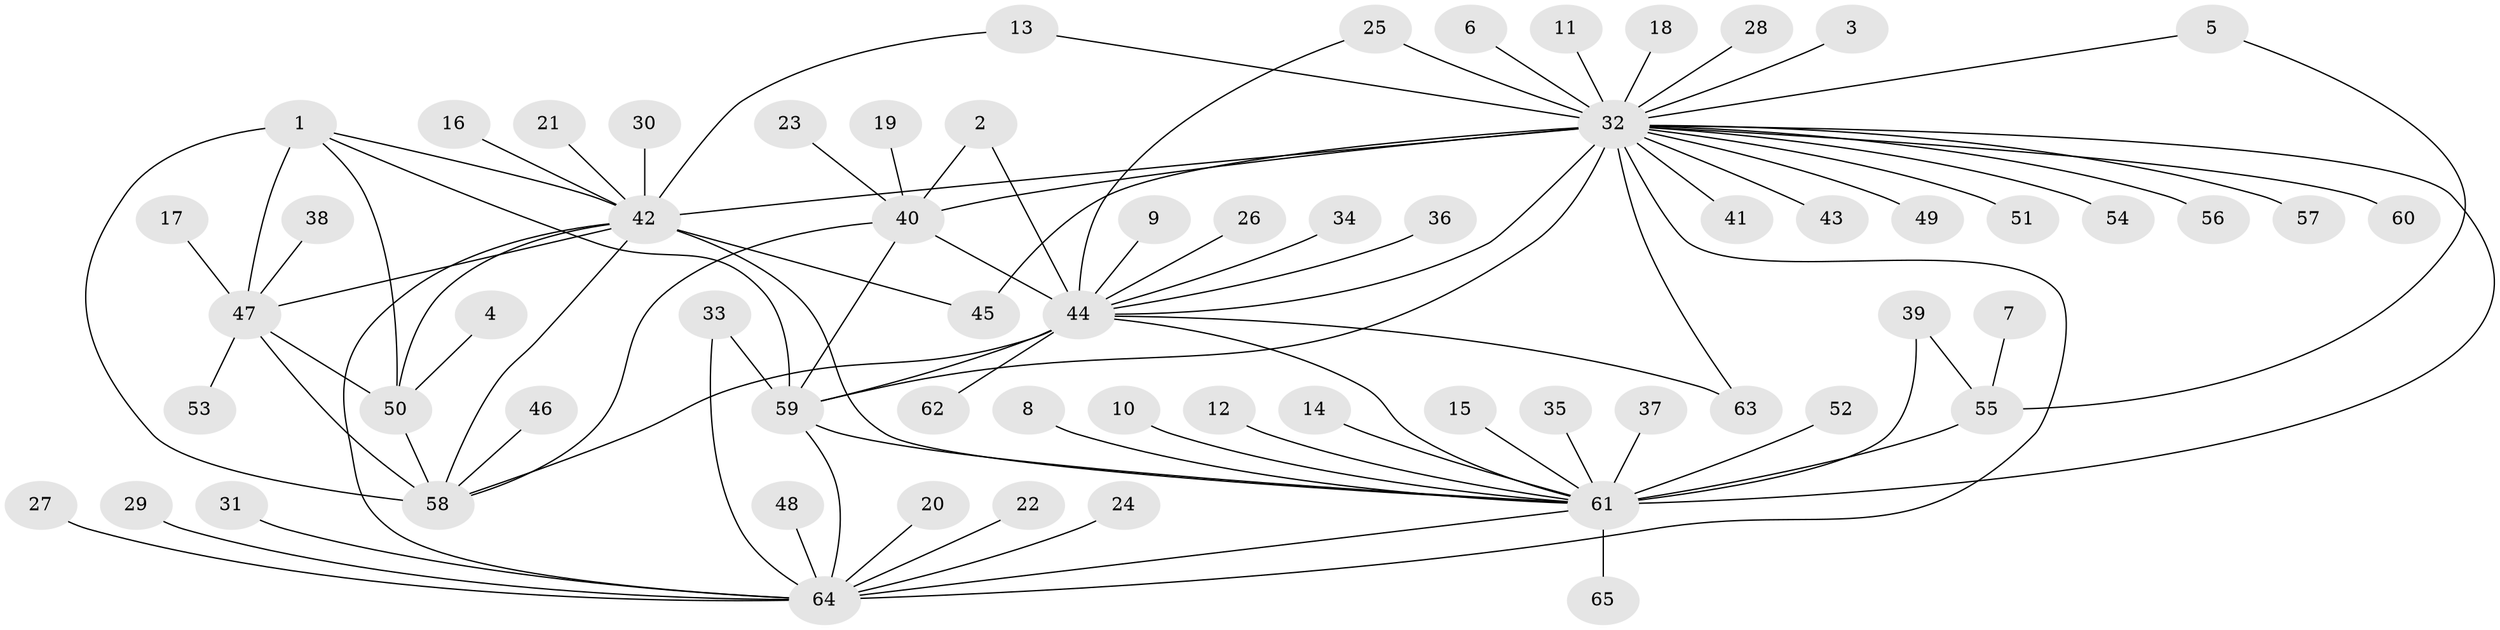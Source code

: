 // original degree distribution, {12: 0.015503875968992248, 10: 0.046511627906976744, 7: 0.023255813953488372, 11: 0.015503875968992248, 6: 0.046511627906976744, 8: 0.03875968992248062, 15: 0.007751937984496124, 9: 0.015503875968992248, 5: 0.023255813953488372, 16: 0.007751937984496124, 1: 0.5891472868217055, 2: 0.13178294573643412, 3: 0.023255813953488372, 4: 0.015503875968992248}
// Generated by graph-tools (version 1.1) at 2025/50/03/09/25 03:50:38]
// undirected, 65 vertices, 90 edges
graph export_dot {
graph [start="1"]
  node [color=gray90,style=filled];
  1;
  2;
  3;
  4;
  5;
  6;
  7;
  8;
  9;
  10;
  11;
  12;
  13;
  14;
  15;
  16;
  17;
  18;
  19;
  20;
  21;
  22;
  23;
  24;
  25;
  26;
  27;
  28;
  29;
  30;
  31;
  32;
  33;
  34;
  35;
  36;
  37;
  38;
  39;
  40;
  41;
  42;
  43;
  44;
  45;
  46;
  47;
  48;
  49;
  50;
  51;
  52;
  53;
  54;
  55;
  56;
  57;
  58;
  59;
  60;
  61;
  62;
  63;
  64;
  65;
  1 -- 42 [weight=1.0];
  1 -- 47 [weight=2.0];
  1 -- 50 [weight=1.0];
  1 -- 58 [weight=1.0];
  1 -- 59 [weight=1.0];
  2 -- 40 [weight=1.0];
  2 -- 44 [weight=4.0];
  3 -- 32 [weight=1.0];
  4 -- 50 [weight=1.0];
  5 -- 32 [weight=1.0];
  5 -- 55 [weight=1.0];
  6 -- 32 [weight=1.0];
  7 -- 55 [weight=1.0];
  8 -- 61 [weight=1.0];
  9 -- 44 [weight=1.0];
  10 -- 61 [weight=1.0];
  11 -- 32 [weight=1.0];
  12 -- 61 [weight=1.0];
  13 -- 32 [weight=1.0];
  13 -- 42 [weight=1.0];
  14 -- 61 [weight=1.0];
  15 -- 61 [weight=1.0];
  16 -- 42 [weight=1.0];
  17 -- 47 [weight=1.0];
  18 -- 32 [weight=1.0];
  19 -- 40 [weight=1.0];
  20 -- 64 [weight=1.0];
  21 -- 42 [weight=1.0];
  22 -- 64 [weight=1.0];
  23 -- 40 [weight=1.0];
  24 -- 64 [weight=1.0];
  25 -- 32 [weight=2.0];
  25 -- 44 [weight=1.0];
  26 -- 44 [weight=1.0];
  27 -- 64 [weight=1.0];
  28 -- 32 [weight=1.0];
  29 -- 64 [weight=1.0];
  30 -- 42 [weight=1.0];
  31 -- 64 [weight=1.0];
  32 -- 40 [weight=5.0];
  32 -- 41 [weight=1.0];
  32 -- 42 [weight=1.0];
  32 -- 43 [weight=1.0];
  32 -- 44 [weight=1.0];
  32 -- 45 [weight=1.0];
  32 -- 49 [weight=1.0];
  32 -- 51 [weight=1.0];
  32 -- 54 [weight=1.0];
  32 -- 56 [weight=1.0];
  32 -- 57 [weight=1.0];
  32 -- 59 [weight=1.0];
  32 -- 60 [weight=1.0];
  32 -- 61 [weight=1.0];
  32 -- 63 [weight=1.0];
  32 -- 64 [weight=1.0];
  33 -- 59 [weight=1.0];
  33 -- 64 [weight=4.0];
  34 -- 44 [weight=1.0];
  35 -- 61 [weight=1.0];
  36 -- 44 [weight=1.0];
  37 -- 61 [weight=1.0];
  38 -- 47 [weight=1.0];
  39 -- 55 [weight=1.0];
  39 -- 61 [weight=4.0];
  40 -- 44 [weight=4.0];
  40 -- 58 [weight=1.0];
  40 -- 59 [weight=1.0];
  42 -- 45 [weight=1.0];
  42 -- 47 [weight=2.0];
  42 -- 50 [weight=1.0];
  42 -- 58 [weight=1.0];
  42 -- 61 [weight=2.0];
  42 -- 64 [weight=1.0];
  44 -- 58 [weight=1.0];
  44 -- 59 [weight=1.0];
  44 -- 61 [weight=1.0];
  44 -- 62 [weight=1.0];
  44 -- 63 [weight=1.0];
  46 -- 58 [weight=1.0];
  47 -- 50 [weight=2.0];
  47 -- 53 [weight=1.0];
  47 -- 58 [weight=2.0];
  48 -- 64 [weight=1.0];
  50 -- 58 [weight=1.0];
  52 -- 61 [weight=1.0];
  55 -- 61 [weight=4.0];
  59 -- 61 [weight=1.0];
  59 -- 64 [weight=4.0];
  61 -- 64 [weight=1.0];
  61 -- 65 [weight=1.0];
}
